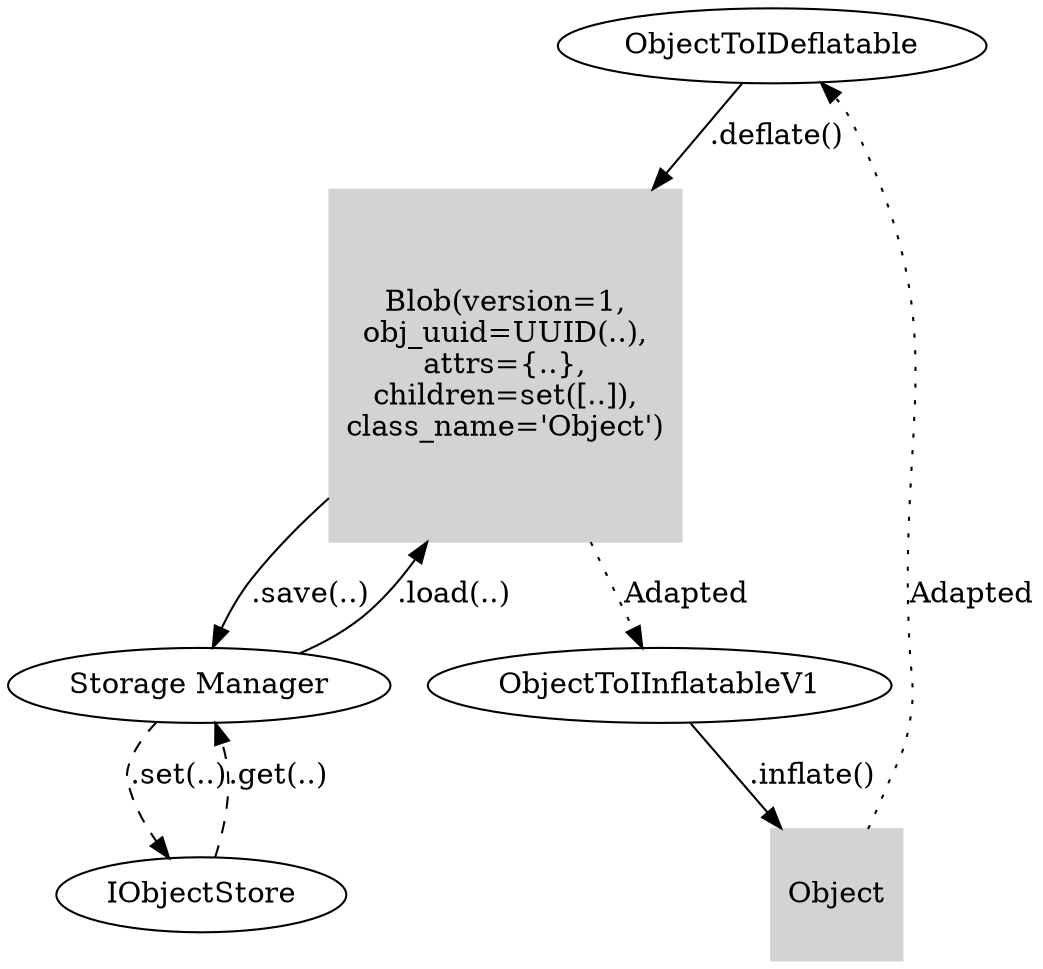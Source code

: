 digraph G {
	graph [layout=dot rankdir=UD]

// This is just an example for you to use as a template.
// Edit as you like. Whenever you save a legal graph
// the layout in the graphviz window will be updated.

        subgraph save {
            /* style = filled; */
            /* color = lightgray; */
            /* node [style=filled,color=white]; */
            label = "Save";
            ObjectToIDeflatable -> Blob [label=".deflate()"];
            Blob -> "Storage Manager" [label=".save(..)"];
            "Storage Manager" -> IObjectStore [label=".set(..)", style=dashed];
        }

        subgraph load {
            label = "Load"
            /* node [style=filled]; */
            IObjectStore -> "Storage Manager" [label=".get(..)", style=dashed];
            "Storage Manager" -> Blob [label=".load(..)"];
            Blob -> ObjectToIInflatableV1 [label="Adapted", style=dotted];
        }

        Object [style=filled,color=lightgray,shape=square];
        Blob [label="Blob(version=1,\nobj_uuid=UUID(..),\nattrs={..},\nchildren=set([..]),\nclass_name='Object')",style=filled,color=lightgray,shape=square];

        Object -> ObjectToIDeflatable [label="Adapted",style=dotted];
        ObjectToIInflatableV1 -> Object [label=".inflate()"];
}
